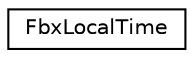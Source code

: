 digraph "クラス階層図"
{
  edge [fontname="Helvetica",fontsize="10",labelfontname="Helvetica",labelfontsize="10"];
  node [fontname="Helvetica",fontsize="10",shape=record];
  rankdir="LR";
  Node0 [label="FbxLocalTime",height=0.2,width=0.4,color="black", fillcolor="white", style="filled",URL="$class_fbx_local_time.html"];
}
